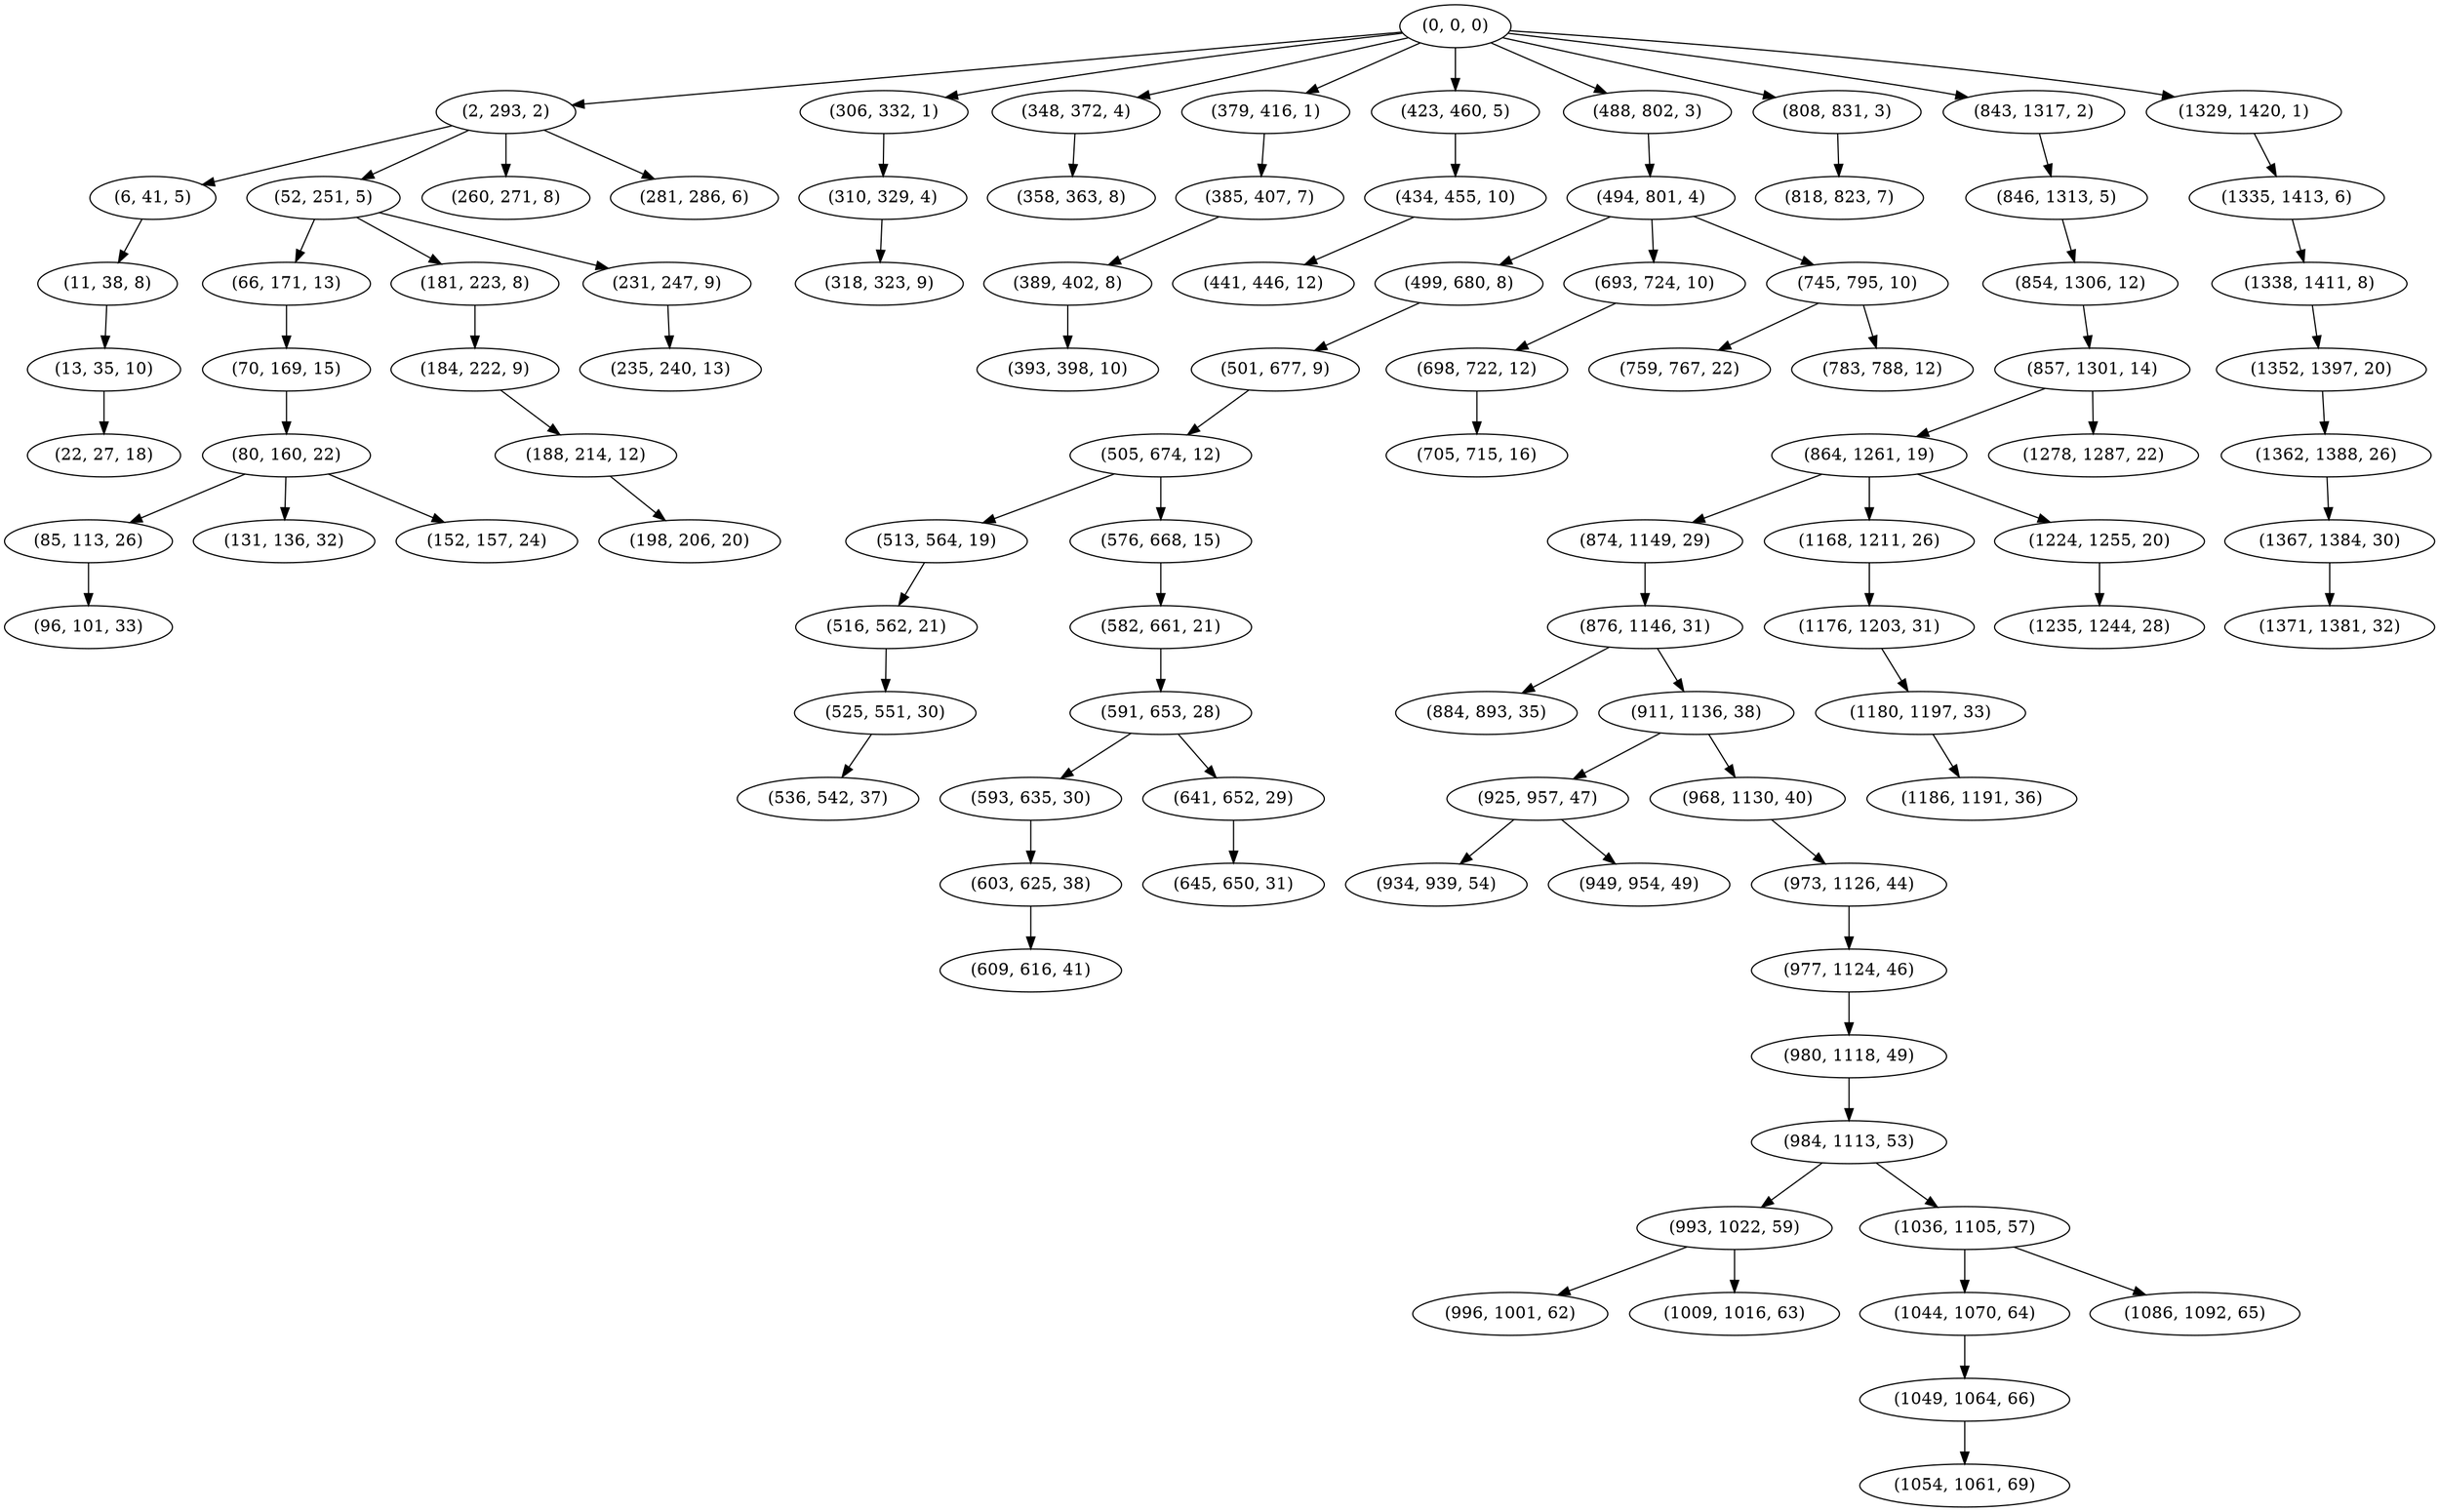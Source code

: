 digraph tree {
    "(0, 0, 0)";
    "(2, 293, 2)";
    "(6, 41, 5)";
    "(11, 38, 8)";
    "(13, 35, 10)";
    "(22, 27, 18)";
    "(52, 251, 5)";
    "(66, 171, 13)";
    "(70, 169, 15)";
    "(80, 160, 22)";
    "(85, 113, 26)";
    "(96, 101, 33)";
    "(131, 136, 32)";
    "(152, 157, 24)";
    "(181, 223, 8)";
    "(184, 222, 9)";
    "(188, 214, 12)";
    "(198, 206, 20)";
    "(231, 247, 9)";
    "(235, 240, 13)";
    "(260, 271, 8)";
    "(281, 286, 6)";
    "(306, 332, 1)";
    "(310, 329, 4)";
    "(318, 323, 9)";
    "(348, 372, 4)";
    "(358, 363, 8)";
    "(379, 416, 1)";
    "(385, 407, 7)";
    "(389, 402, 8)";
    "(393, 398, 10)";
    "(423, 460, 5)";
    "(434, 455, 10)";
    "(441, 446, 12)";
    "(488, 802, 3)";
    "(494, 801, 4)";
    "(499, 680, 8)";
    "(501, 677, 9)";
    "(505, 674, 12)";
    "(513, 564, 19)";
    "(516, 562, 21)";
    "(525, 551, 30)";
    "(536, 542, 37)";
    "(576, 668, 15)";
    "(582, 661, 21)";
    "(591, 653, 28)";
    "(593, 635, 30)";
    "(603, 625, 38)";
    "(609, 616, 41)";
    "(641, 652, 29)";
    "(645, 650, 31)";
    "(693, 724, 10)";
    "(698, 722, 12)";
    "(705, 715, 16)";
    "(745, 795, 10)";
    "(759, 767, 22)";
    "(783, 788, 12)";
    "(808, 831, 3)";
    "(818, 823, 7)";
    "(843, 1317, 2)";
    "(846, 1313, 5)";
    "(854, 1306, 12)";
    "(857, 1301, 14)";
    "(864, 1261, 19)";
    "(874, 1149, 29)";
    "(876, 1146, 31)";
    "(884, 893, 35)";
    "(911, 1136, 38)";
    "(925, 957, 47)";
    "(934, 939, 54)";
    "(949, 954, 49)";
    "(968, 1130, 40)";
    "(973, 1126, 44)";
    "(977, 1124, 46)";
    "(980, 1118, 49)";
    "(984, 1113, 53)";
    "(993, 1022, 59)";
    "(996, 1001, 62)";
    "(1009, 1016, 63)";
    "(1036, 1105, 57)";
    "(1044, 1070, 64)";
    "(1049, 1064, 66)";
    "(1054, 1061, 69)";
    "(1086, 1092, 65)";
    "(1168, 1211, 26)";
    "(1176, 1203, 31)";
    "(1180, 1197, 33)";
    "(1186, 1191, 36)";
    "(1224, 1255, 20)";
    "(1235, 1244, 28)";
    "(1278, 1287, 22)";
    "(1329, 1420, 1)";
    "(1335, 1413, 6)";
    "(1338, 1411, 8)";
    "(1352, 1397, 20)";
    "(1362, 1388, 26)";
    "(1367, 1384, 30)";
    "(1371, 1381, 32)";
    "(0, 0, 0)" -> "(2, 293, 2)";
    "(0, 0, 0)" -> "(306, 332, 1)";
    "(0, 0, 0)" -> "(348, 372, 4)";
    "(0, 0, 0)" -> "(379, 416, 1)";
    "(0, 0, 0)" -> "(423, 460, 5)";
    "(0, 0, 0)" -> "(488, 802, 3)";
    "(0, 0, 0)" -> "(808, 831, 3)";
    "(0, 0, 0)" -> "(843, 1317, 2)";
    "(0, 0, 0)" -> "(1329, 1420, 1)";
    "(2, 293, 2)" -> "(6, 41, 5)";
    "(2, 293, 2)" -> "(52, 251, 5)";
    "(2, 293, 2)" -> "(260, 271, 8)";
    "(2, 293, 2)" -> "(281, 286, 6)";
    "(6, 41, 5)" -> "(11, 38, 8)";
    "(11, 38, 8)" -> "(13, 35, 10)";
    "(13, 35, 10)" -> "(22, 27, 18)";
    "(52, 251, 5)" -> "(66, 171, 13)";
    "(52, 251, 5)" -> "(181, 223, 8)";
    "(52, 251, 5)" -> "(231, 247, 9)";
    "(66, 171, 13)" -> "(70, 169, 15)";
    "(70, 169, 15)" -> "(80, 160, 22)";
    "(80, 160, 22)" -> "(85, 113, 26)";
    "(80, 160, 22)" -> "(131, 136, 32)";
    "(80, 160, 22)" -> "(152, 157, 24)";
    "(85, 113, 26)" -> "(96, 101, 33)";
    "(181, 223, 8)" -> "(184, 222, 9)";
    "(184, 222, 9)" -> "(188, 214, 12)";
    "(188, 214, 12)" -> "(198, 206, 20)";
    "(231, 247, 9)" -> "(235, 240, 13)";
    "(306, 332, 1)" -> "(310, 329, 4)";
    "(310, 329, 4)" -> "(318, 323, 9)";
    "(348, 372, 4)" -> "(358, 363, 8)";
    "(379, 416, 1)" -> "(385, 407, 7)";
    "(385, 407, 7)" -> "(389, 402, 8)";
    "(389, 402, 8)" -> "(393, 398, 10)";
    "(423, 460, 5)" -> "(434, 455, 10)";
    "(434, 455, 10)" -> "(441, 446, 12)";
    "(488, 802, 3)" -> "(494, 801, 4)";
    "(494, 801, 4)" -> "(499, 680, 8)";
    "(494, 801, 4)" -> "(693, 724, 10)";
    "(494, 801, 4)" -> "(745, 795, 10)";
    "(499, 680, 8)" -> "(501, 677, 9)";
    "(501, 677, 9)" -> "(505, 674, 12)";
    "(505, 674, 12)" -> "(513, 564, 19)";
    "(505, 674, 12)" -> "(576, 668, 15)";
    "(513, 564, 19)" -> "(516, 562, 21)";
    "(516, 562, 21)" -> "(525, 551, 30)";
    "(525, 551, 30)" -> "(536, 542, 37)";
    "(576, 668, 15)" -> "(582, 661, 21)";
    "(582, 661, 21)" -> "(591, 653, 28)";
    "(591, 653, 28)" -> "(593, 635, 30)";
    "(591, 653, 28)" -> "(641, 652, 29)";
    "(593, 635, 30)" -> "(603, 625, 38)";
    "(603, 625, 38)" -> "(609, 616, 41)";
    "(641, 652, 29)" -> "(645, 650, 31)";
    "(693, 724, 10)" -> "(698, 722, 12)";
    "(698, 722, 12)" -> "(705, 715, 16)";
    "(745, 795, 10)" -> "(759, 767, 22)";
    "(745, 795, 10)" -> "(783, 788, 12)";
    "(808, 831, 3)" -> "(818, 823, 7)";
    "(843, 1317, 2)" -> "(846, 1313, 5)";
    "(846, 1313, 5)" -> "(854, 1306, 12)";
    "(854, 1306, 12)" -> "(857, 1301, 14)";
    "(857, 1301, 14)" -> "(864, 1261, 19)";
    "(857, 1301, 14)" -> "(1278, 1287, 22)";
    "(864, 1261, 19)" -> "(874, 1149, 29)";
    "(864, 1261, 19)" -> "(1168, 1211, 26)";
    "(864, 1261, 19)" -> "(1224, 1255, 20)";
    "(874, 1149, 29)" -> "(876, 1146, 31)";
    "(876, 1146, 31)" -> "(884, 893, 35)";
    "(876, 1146, 31)" -> "(911, 1136, 38)";
    "(911, 1136, 38)" -> "(925, 957, 47)";
    "(911, 1136, 38)" -> "(968, 1130, 40)";
    "(925, 957, 47)" -> "(934, 939, 54)";
    "(925, 957, 47)" -> "(949, 954, 49)";
    "(968, 1130, 40)" -> "(973, 1126, 44)";
    "(973, 1126, 44)" -> "(977, 1124, 46)";
    "(977, 1124, 46)" -> "(980, 1118, 49)";
    "(980, 1118, 49)" -> "(984, 1113, 53)";
    "(984, 1113, 53)" -> "(993, 1022, 59)";
    "(984, 1113, 53)" -> "(1036, 1105, 57)";
    "(993, 1022, 59)" -> "(996, 1001, 62)";
    "(993, 1022, 59)" -> "(1009, 1016, 63)";
    "(1036, 1105, 57)" -> "(1044, 1070, 64)";
    "(1036, 1105, 57)" -> "(1086, 1092, 65)";
    "(1044, 1070, 64)" -> "(1049, 1064, 66)";
    "(1049, 1064, 66)" -> "(1054, 1061, 69)";
    "(1168, 1211, 26)" -> "(1176, 1203, 31)";
    "(1176, 1203, 31)" -> "(1180, 1197, 33)";
    "(1180, 1197, 33)" -> "(1186, 1191, 36)";
    "(1224, 1255, 20)" -> "(1235, 1244, 28)";
    "(1329, 1420, 1)" -> "(1335, 1413, 6)";
    "(1335, 1413, 6)" -> "(1338, 1411, 8)";
    "(1338, 1411, 8)" -> "(1352, 1397, 20)";
    "(1352, 1397, 20)" -> "(1362, 1388, 26)";
    "(1362, 1388, 26)" -> "(1367, 1384, 30)";
    "(1367, 1384, 30)" -> "(1371, 1381, 32)";
}
